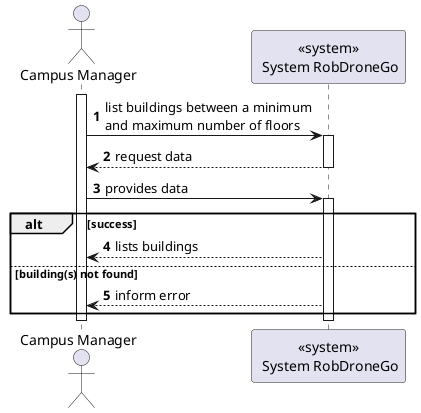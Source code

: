 @startuml
autonumber

actor "Campus Manager" as usr

participant "<<system>>\n System RobDroneGo" as sys

activate usr
usr -> sys : list buildings between a minimum\nand maximum number of floors
    activate sys
        sys --> usr : request data
    deactivate sys

    usr -> sys : provides data
    activate sys
    alt success
        sys --> usr : lists buildings
    else building(s) not found
        sys --> usr : inform error
    end
    deactivate sys
deactivate usr

@enduml
